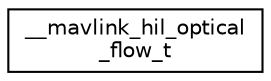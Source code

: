digraph "Graphical Class Hierarchy"
{
 // INTERACTIVE_SVG=YES
  edge [fontname="Helvetica",fontsize="10",labelfontname="Helvetica",labelfontsize="10"];
  node [fontname="Helvetica",fontsize="10",shape=record];
  rankdir="LR";
  Node1 [label="__mavlink_hil_optical\l_flow_t",height=0.2,width=0.4,color="black", fillcolor="white", style="filled",URL="$struct____mavlink__hil__optical__flow__t.html"];
}
